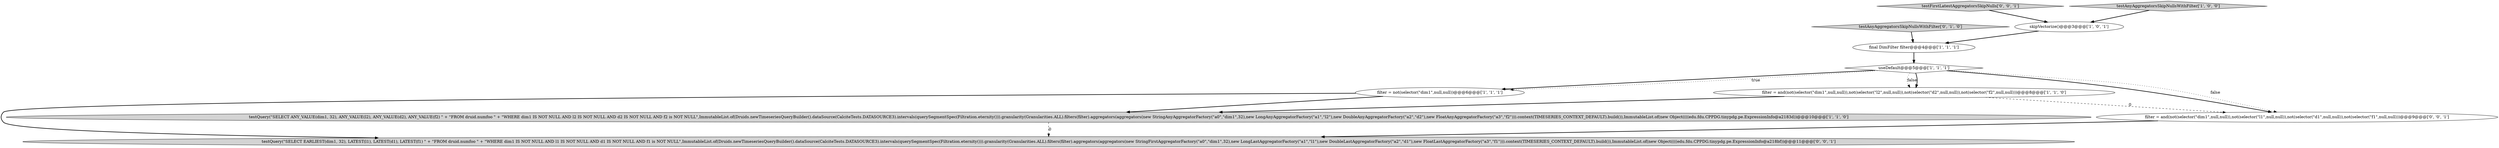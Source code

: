 digraph {
4 [style = filled, label = "skipVectorize()@@@3@@@['1', '0', '1']", fillcolor = white, shape = ellipse image = "AAA0AAABBB1BBB"];
5 [style = filled, label = "testQuery(\"SELECT ANY_VALUE(dim1, 32), ANY_VALUE(l2), ANY_VALUE(d2), ANY_VALUE(f2) \" + \"FROM druid.numfoo \" + \"WHERE dim1 IS NOT NULL AND l2 IS NOT NULL AND d2 IS NOT NULL AND f2 is NOT NULL\",ImmutableList.of(Druids.newTimeseriesQueryBuilder().dataSource(CalciteTests.DATASOURCE3).intervals(querySegmentSpec(Filtration.eternity())).granularity(Granularities.ALL).filters(filter).aggregators(aggregators(new StringAnyAggregatorFactory(\"a0\",\"dim1\",32),new LongAnyAggregatorFactory(\"a1\",\"l2\"),new DoubleAnyAggregatorFactory(\"a2\",\"d2\"),new FloatAnyAggregatorFactory(\"a3\",\"f2\"))).context(TIMESERIES_CONTEXT_DEFAULT).build()),ImmutableList.of(new Object((((edu.fdu.CPPDG.tinypdg.pe.ExpressionInfo@a2183d))@@@10@@@['1', '1', '0']", fillcolor = lightgray, shape = ellipse image = "AAA0AAABBB1BBB"];
10 [style = filled, label = "testFirstLatestAggregatorsSkipNulls['0', '0', '1']", fillcolor = lightgray, shape = diamond image = "AAA0AAABBB3BBB"];
0 [style = filled, label = "filter = not(selector(\"dim1\",null,null))@@@6@@@['1', '1', '1']", fillcolor = white, shape = ellipse image = "AAA0AAABBB1BBB"];
2 [style = filled, label = "filter = and(not(selector(\"dim1\",null,null)),not(selector(\"l2\",null,null)),not(selector(\"d2\",null,null)),not(selector(\"f2\",null,null)))@@@8@@@['1', '1', '0']", fillcolor = white, shape = ellipse image = "AAA0AAABBB1BBB"];
1 [style = filled, label = "testAnyAggregatorsSkipNullsWithFilter['1', '0', '0']", fillcolor = lightgray, shape = diamond image = "AAA0AAABBB1BBB"];
3 [style = filled, label = "useDefault@@@5@@@['1', '1', '1']", fillcolor = white, shape = diamond image = "AAA0AAABBB1BBB"];
9 [style = filled, label = "filter = and(not(selector(\"dim1\",null,null)),not(selector(\"l1\",null,null)),not(selector(\"d1\",null,null)),not(selector(\"f1\",null,null)))@@@9@@@['0', '0', '1']", fillcolor = white, shape = ellipse image = "AAA0AAABBB3BBB"];
8 [style = filled, label = "testQuery(\"SELECT EARLIEST(dim1, 32), LATEST(l1), LATEST(d1), LATEST(f1) \" + \"FROM druid.numfoo \" + \"WHERE dim1 IS NOT NULL AND l1 IS NOT NULL AND d1 IS NOT NULL AND f1 is NOT NULL\",ImmutableList.of(Druids.newTimeseriesQueryBuilder().dataSource(CalciteTests.DATASOURCE3).intervals(querySegmentSpec(Filtration.eternity())).granularity(Granularities.ALL).filters(filter).aggregators(aggregators(new StringFirstAggregatorFactory(\"a0\",\"dim1\",32),new LongLastAggregatorFactory(\"a1\",\"l1\"),new DoubleLastAggregatorFactory(\"a2\",\"d1\"),new FloatLastAggregatorFactory(\"a3\",\"f1\"))).context(TIMESERIES_CONTEXT_DEFAULT).build()),ImmutableList.of(new Object((((edu.fdu.CPPDG.tinypdg.pe.ExpressionInfo@a218bf))@@@11@@@['0', '0', '1']", fillcolor = lightgray, shape = ellipse image = "AAA0AAABBB3BBB"];
7 [style = filled, label = "testAnyAggregatorsSkipNullsWithFilter['0', '1', '0']", fillcolor = lightgray, shape = diamond image = "AAA0AAABBB2BBB"];
6 [style = filled, label = "final DimFilter filter@@@4@@@['1', '1', '1']", fillcolor = white, shape = ellipse image = "AAA0AAABBB1BBB"];
1->4 [style = bold, label=""];
3->2 [style = dotted, label="false"];
4->6 [style = bold, label=""];
7->6 [style = bold, label=""];
2->9 [style = dashed, label="0"];
5->8 [style = dashed, label="0"];
9->8 [style = bold, label=""];
0->5 [style = bold, label=""];
0->8 [style = bold, label=""];
10->4 [style = bold, label=""];
3->0 [style = bold, label=""];
3->9 [style = bold, label=""];
3->9 [style = dotted, label="false"];
6->3 [style = bold, label=""];
3->2 [style = bold, label=""];
2->5 [style = bold, label=""];
3->0 [style = dotted, label="true"];
}

